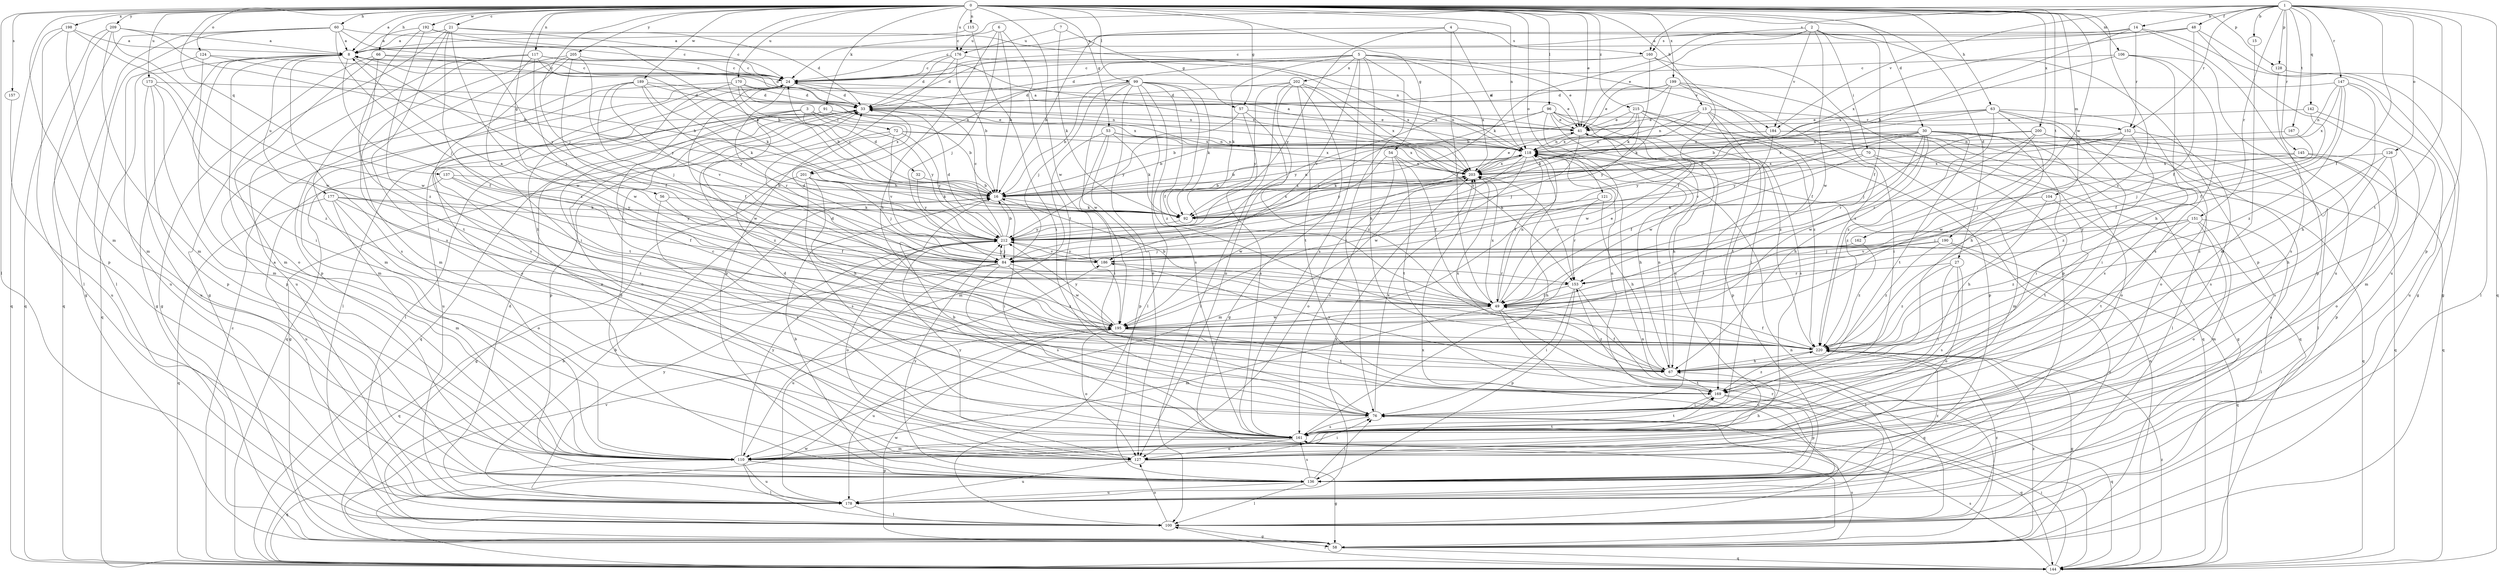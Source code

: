 strict digraph  {
0;
1;
2;
3;
4;
5;
6;
7;
8;
13;
14;
15;
16;
21;
24;
27;
30;
32;
33;
41;
48;
49;
53;
54;
56;
57;
58;
60;
63;
66;
67;
70;
72;
76;
84;
91;
92;
96;
99;
100;
104;
106;
110;
115;
117;
118;
121;
124;
126;
127;
128;
136;
137;
142;
144;
145;
147;
151;
152;
153;
157;
160;
161;
162;
167;
169;
170;
173;
176;
177;
178;
184;
186;
189;
190;
192;
195;
198;
199;
200;
201;
202;
203;
205;
209;
212;
215;
220;
0 -> 8  [label=a];
0 -> 13  [label=b];
0 -> 21  [label=c];
0 -> 27  [label=d];
0 -> 30  [label=d];
0 -> 41  [label=e];
0 -> 53  [label=g];
0 -> 54  [label=g];
0 -> 56  [label=g];
0 -> 57  [label=g];
0 -> 60  [label=h];
0 -> 63  [label=h];
0 -> 66  [label=h];
0 -> 84  [label=j];
0 -> 91  [label=k];
0 -> 92  [label=k];
0 -> 96  [label=l];
0 -> 99  [label=l];
0 -> 100  [label=l];
0 -> 104  [label=m];
0 -> 106  [label=m];
0 -> 110  [label=m];
0 -> 115  [label=n];
0 -> 117  [label=n];
0 -> 118  [label=n];
0 -> 121  [label=o];
0 -> 124  [label=o];
0 -> 128  [label=p];
0 -> 137  [label=q];
0 -> 157  [label=s];
0 -> 162  [label=t];
0 -> 170  [label=u];
0 -> 173  [label=u];
0 -> 176  [label=u];
0 -> 189  [label=w];
0 -> 190  [label=w];
0 -> 192  [label=w];
0 -> 195  [label=w];
0 -> 198  [label=x];
0 -> 199  [label=x];
0 -> 200  [label=x];
0 -> 205  [label=y];
0 -> 209  [label=y];
0 -> 215  [label=z];
0 -> 220  [label=z];
1 -> 14  [label=b];
1 -> 15  [label=b];
1 -> 24  [label=c];
1 -> 48  [label=f];
1 -> 49  [label=f];
1 -> 126  [label=o];
1 -> 128  [label=p];
1 -> 136  [label=p];
1 -> 142  [label=q];
1 -> 144  [label=q];
1 -> 145  [label=r];
1 -> 147  [label=r];
1 -> 151  [label=r];
1 -> 152  [label=r];
1 -> 160  [label=s];
1 -> 167  [label=t];
1 -> 169  [label=t];
1 -> 184  [label=v];
2 -> 41  [label=e];
2 -> 49  [label=f];
2 -> 70  [label=i];
2 -> 92  [label=k];
2 -> 136  [label=p];
2 -> 160  [label=s];
2 -> 184  [label=v];
2 -> 195  [label=w];
3 -> 32  [label=d];
3 -> 72  [label=i];
3 -> 127  [label=o];
3 -> 144  [label=q];
3 -> 169  [label=t];
3 -> 201  [label=x];
3 -> 212  [label=y];
4 -> 16  [label=b];
4 -> 49  [label=f];
4 -> 118  [label=n];
4 -> 160  [label=s];
4 -> 212  [label=y];
5 -> 24  [label=c];
5 -> 33  [label=d];
5 -> 41  [label=e];
5 -> 67  [label=h];
5 -> 76  [label=i];
5 -> 92  [label=k];
5 -> 161  [label=s];
5 -> 184  [label=v];
5 -> 186  [label=v];
5 -> 201  [label=x];
5 -> 202  [label=x];
5 -> 203  [label=x];
6 -> 16  [label=b];
6 -> 67  [label=h];
6 -> 84  [label=j];
6 -> 169  [label=t];
6 -> 176  [label=u];
7 -> 57  [label=g];
7 -> 92  [label=k];
7 -> 176  [label=u];
8 -> 24  [label=c];
8 -> 49  [label=f];
8 -> 58  [label=g];
8 -> 84  [label=j];
8 -> 127  [label=o];
8 -> 144  [label=q];
8 -> 161  [label=s];
8 -> 177  [label=u];
13 -> 41  [label=e];
13 -> 76  [label=i];
13 -> 92  [label=k];
13 -> 118  [label=n];
13 -> 144  [label=q];
13 -> 152  [label=r];
13 -> 169  [label=t];
14 -> 8  [label=a];
14 -> 16  [label=b];
14 -> 24  [label=c];
14 -> 58  [label=g];
14 -> 152  [label=r];
14 -> 178  [label=u];
15 -> 110  [label=m];
16 -> 24  [label=c];
16 -> 76  [label=i];
16 -> 92  [label=k];
16 -> 118  [label=n];
16 -> 203  [label=x];
21 -> 8  [label=a];
21 -> 24  [label=c];
21 -> 58  [label=g];
21 -> 76  [label=i];
21 -> 118  [label=n];
21 -> 195  [label=w];
21 -> 220  [label=z];
24 -> 33  [label=d];
24 -> 49  [label=f];
24 -> 100  [label=l];
24 -> 118  [label=n];
24 -> 153  [label=r];
27 -> 76  [label=i];
27 -> 127  [label=o];
27 -> 153  [label=r];
27 -> 161  [label=s];
27 -> 220  [label=z];
30 -> 67  [label=h];
30 -> 76  [label=i];
30 -> 118  [label=n];
30 -> 127  [label=o];
30 -> 144  [label=q];
30 -> 153  [label=r];
30 -> 169  [label=t];
30 -> 186  [label=v];
30 -> 195  [label=w];
30 -> 203  [label=x];
30 -> 212  [label=y];
32 -> 16  [label=b];
32 -> 212  [label=y];
33 -> 41  [label=e];
33 -> 127  [label=o];
33 -> 136  [label=p];
33 -> 144  [label=q];
33 -> 203  [label=x];
41 -> 8  [label=a];
41 -> 67  [label=h];
41 -> 76  [label=i];
41 -> 84  [label=j];
41 -> 118  [label=n];
48 -> 8  [label=a];
48 -> 24  [label=c];
48 -> 49  [label=f];
48 -> 58  [label=g];
48 -> 178  [label=u];
48 -> 203  [label=x];
49 -> 16  [label=b];
49 -> 41  [label=e];
49 -> 110  [label=m];
49 -> 118  [label=n];
49 -> 144  [label=q];
49 -> 178  [label=u];
49 -> 195  [label=w];
49 -> 203  [label=x];
53 -> 76  [label=i];
53 -> 92  [label=k];
53 -> 110  [label=m];
53 -> 118  [label=n];
53 -> 136  [label=p];
53 -> 203  [label=x];
54 -> 49  [label=f];
54 -> 161  [label=s];
54 -> 169  [label=t];
54 -> 203  [label=x];
54 -> 212  [label=y];
56 -> 49  [label=f];
56 -> 92  [label=k];
56 -> 161  [label=s];
57 -> 41  [label=e];
57 -> 161  [label=s];
57 -> 212  [label=y];
57 -> 220  [label=z];
58 -> 118  [label=n];
58 -> 144  [label=q];
58 -> 161  [label=s];
58 -> 186  [label=v];
58 -> 195  [label=w];
58 -> 220  [label=z];
60 -> 8  [label=a];
60 -> 24  [label=c];
60 -> 58  [label=g];
60 -> 84  [label=j];
60 -> 100  [label=l];
60 -> 144  [label=q];
60 -> 212  [label=y];
63 -> 16  [label=b];
63 -> 41  [label=e];
63 -> 67  [label=h];
63 -> 76  [label=i];
63 -> 92  [label=k];
63 -> 127  [label=o];
63 -> 161  [label=s];
63 -> 220  [label=z];
66 -> 24  [label=c];
66 -> 33  [label=d];
66 -> 58  [label=g];
66 -> 110  [label=m];
66 -> 169  [label=t];
67 -> 49  [label=f];
67 -> 118  [label=n];
67 -> 169  [label=t];
67 -> 186  [label=v];
67 -> 203  [label=x];
70 -> 49  [label=f];
70 -> 110  [label=m];
70 -> 144  [label=q];
70 -> 203  [label=x];
72 -> 58  [label=g];
72 -> 118  [label=n];
72 -> 186  [label=v];
72 -> 203  [label=x];
72 -> 212  [label=y];
72 -> 220  [label=z];
76 -> 24  [label=c];
76 -> 144  [label=q];
76 -> 161  [label=s];
76 -> 203  [label=x];
84 -> 8  [label=a];
84 -> 33  [label=d];
84 -> 144  [label=q];
84 -> 161  [label=s];
84 -> 178  [label=u];
84 -> 195  [label=w];
84 -> 212  [label=y];
84 -> 220  [label=z];
91 -> 16  [label=b];
91 -> 41  [label=e];
91 -> 100  [label=l];
91 -> 178  [label=u];
91 -> 195  [label=w];
92 -> 203  [label=x];
92 -> 212  [label=y];
96 -> 41  [label=e];
96 -> 84  [label=j];
96 -> 136  [label=p];
96 -> 144  [label=q];
96 -> 161  [label=s];
96 -> 195  [label=w];
96 -> 212  [label=y];
96 -> 220  [label=z];
99 -> 16  [label=b];
99 -> 33  [label=d];
99 -> 41  [label=e];
99 -> 49  [label=f];
99 -> 84  [label=j];
99 -> 92  [label=k];
99 -> 100  [label=l];
99 -> 127  [label=o];
99 -> 161  [label=s];
99 -> 195  [label=w];
99 -> 220  [label=z];
100 -> 16  [label=b];
100 -> 58  [label=g];
100 -> 118  [label=n];
100 -> 127  [label=o];
100 -> 203  [label=x];
100 -> 220  [label=z];
104 -> 67  [label=h];
104 -> 92  [label=k];
104 -> 169  [label=t];
106 -> 24  [label=c];
106 -> 67  [label=h];
106 -> 136  [label=p];
106 -> 161  [label=s];
106 -> 203  [label=x];
110 -> 8  [label=a];
110 -> 67  [label=h];
110 -> 100  [label=l];
110 -> 136  [label=p];
110 -> 144  [label=q];
110 -> 169  [label=t];
110 -> 178  [label=u];
110 -> 212  [label=y];
115 -> 8  [label=a];
115 -> 76  [label=i];
117 -> 24  [label=c];
117 -> 76  [label=i];
117 -> 92  [label=k];
117 -> 110  [label=m];
117 -> 178  [label=u];
117 -> 195  [label=w];
117 -> 203  [label=x];
118 -> 8  [label=a];
118 -> 16  [label=b];
118 -> 49  [label=f];
118 -> 67  [label=h];
118 -> 92  [label=k];
118 -> 127  [label=o];
118 -> 195  [label=w];
118 -> 203  [label=x];
121 -> 67  [label=h];
121 -> 92  [label=k];
121 -> 153  [label=r];
124 -> 16  [label=b];
124 -> 24  [label=c];
124 -> 76  [label=i];
124 -> 178  [label=u];
126 -> 67  [label=h];
126 -> 161  [label=s];
126 -> 203  [label=x];
126 -> 220  [label=z];
127 -> 24  [label=c];
127 -> 58  [label=g];
127 -> 76  [label=i];
127 -> 178  [label=u];
127 -> 212  [label=y];
128 -> 100  [label=l];
128 -> 161  [label=s];
136 -> 16  [label=b];
136 -> 33  [label=d];
136 -> 76  [label=i];
136 -> 100  [label=l];
136 -> 161  [label=s];
136 -> 178  [label=u];
136 -> 212  [label=y];
136 -> 220  [label=z];
137 -> 16  [label=b];
137 -> 49  [label=f];
137 -> 178  [label=u];
137 -> 212  [label=y];
142 -> 41  [label=e];
142 -> 49  [label=f];
142 -> 110  [label=m];
144 -> 24  [label=c];
144 -> 76  [label=i];
144 -> 100  [label=l];
144 -> 118  [label=n];
144 -> 161  [label=s];
144 -> 195  [label=w];
144 -> 220  [label=z];
145 -> 84  [label=j];
145 -> 127  [label=o];
145 -> 136  [label=p];
145 -> 203  [label=x];
147 -> 33  [label=d];
147 -> 49  [label=f];
147 -> 67  [label=h];
147 -> 118  [label=n];
147 -> 178  [label=u];
147 -> 203  [label=x];
147 -> 220  [label=z];
151 -> 84  [label=j];
151 -> 100  [label=l];
151 -> 110  [label=m];
151 -> 127  [label=o];
151 -> 169  [label=t];
151 -> 212  [label=y];
151 -> 220  [label=z];
152 -> 118  [label=n];
152 -> 161  [label=s];
152 -> 195  [label=w];
152 -> 212  [label=y];
152 -> 220  [label=z];
153 -> 49  [label=f];
153 -> 76  [label=i];
153 -> 100  [label=l];
153 -> 136  [label=p];
157 -> 178  [label=u];
160 -> 24  [label=c];
160 -> 33  [label=d];
160 -> 49  [label=f];
160 -> 92  [label=k];
160 -> 136  [label=p];
161 -> 16  [label=b];
161 -> 33  [label=d];
161 -> 110  [label=m];
161 -> 118  [label=n];
161 -> 127  [label=o];
161 -> 169  [label=t];
162 -> 84  [label=j];
162 -> 220  [label=z];
167 -> 84  [label=j];
167 -> 118  [label=n];
169 -> 76  [label=i];
169 -> 118  [label=n];
169 -> 136  [label=p];
169 -> 144  [label=q];
169 -> 220  [label=z];
170 -> 16  [label=b];
170 -> 33  [label=d];
170 -> 67  [label=h];
170 -> 110  [label=m];
170 -> 118  [label=n];
170 -> 203  [label=x];
173 -> 33  [label=d];
173 -> 110  [label=m];
173 -> 136  [label=p];
173 -> 178  [label=u];
173 -> 220  [label=z];
176 -> 16  [label=b];
176 -> 24  [label=c];
176 -> 33  [label=d];
176 -> 136  [label=p];
176 -> 203  [label=x];
177 -> 92  [label=k];
177 -> 110  [label=m];
177 -> 127  [label=o];
177 -> 144  [label=q];
177 -> 212  [label=y];
177 -> 220  [label=z];
178 -> 16  [label=b];
178 -> 33  [label=d];
178 -> 100  [label=l];
178 -> 153  [label=r];
178 -> 203  [label=x];
178 -> 212  [label=y];
184 -> 16  [label=b];
184 -> 58  [label=g];
184 -> 100  [label=l];
184 -> 118  [label=n];
184 -> 195  [label=w];
186 -> 153  [label=r];
186 -> 212  [label=y];
189 -> 33  [label=d];
189 -> 84  [label=j];
189 -> 92  [label=k];
189 -> 118  [label=n];
189 -> 136  [label=p];
189 -> 186  [label=v];
189 -> 212  [label=y];
190 -> 84  [label=j];
190 -> 144  [label=q];
190 -> 178  [label=u];
190 -> 186  [label=v];
190 -> 220  [label=z];
192 -> 8  [label=a];
192 -> 16  [label=b];
192 -> 33  [label=d];
192 -> 161  [label=s];
192 -> 220  [label=z];
195 -> 33  [label=d];
195 -> 127  [label=o];
195 -> 169  [label=t];
195 -> 178  [label=u];
195 -> 212  [label=y];
195 -> 220  [label=z];
198 -> 8  [label=a];
198 -> 100  [label=l];
198 -> 110  [label=m];
198 -> 144  [label=q];
198 -> 195  [label=w];
199 -> 16  [label=b];
199 -> 33  [label=d];
199 -> 41  [label=e];
199 -> 49  [label=f];
199 -> 76  [label=i];
199 -> 92  [label=k];
199 -> 220  [label=z];
200 -> 84  [label=j];
200 -> 100  [label=l];
200 -> 118  [label=n];
200 -> 144  [label=q];
200 -> 153  [label=r];
200 -> 178  [label=u];
200 -> 220  [label=z];
201 -> 16  [label=b];
201 -> 58  [label=g];
201 -> 67  [label=h];
201 -> 84  [label=j];
201 -> 92  [label=k];
201 -> 161  [label=s];
202 -> 33  [label=d];
202 -> 58  [label=g];
202 -> 100  [label=l];
202 -> 127  [label=o];
202 -> 153  [label=r];
202 -> 169  [label=t];
202 -> 203  [label=x];
202 -> 212  [label=y];
203 -> 16  [label=b];
203 -> 41  [label=e];
203 -> 110  [label=m];
203 -> 153  [label=r];
203 -> 195  [label=w];
205 -> 24  [label=c];
205 -> 49  [label=f];
205 -> 110  [label=m];
205 -> 136  [label=p];
205 -> 161  [label=s];
205 -> 212  [label=y];
209 -> 8  [label=a];
209 -> 16  [label=b];
209 -> 110  [label=m];
209 -> 136  [label=p];
209 -> 144  [label=q];
209 -> 195  [label=w];
212 -> 16  [label=b];
212 -> 24  [label=c];
212 -> 33  [label=d];
212 -> 84  [label=j];
212 -> 127  [label=o];
212 -> 186  [label=v];
215 -> 16  [label=b];
215 -> 41  [label=e];
215 -> 136  [label=p];
215 -> 161  [label=s];
215 -> 203  [label=x];
215 -> 212  [label=y];
215 -> 220  [label=z];
220 -> 49  [label=f];
220 -> 58  [label=g];
220 -> 67  [label=h];
}
